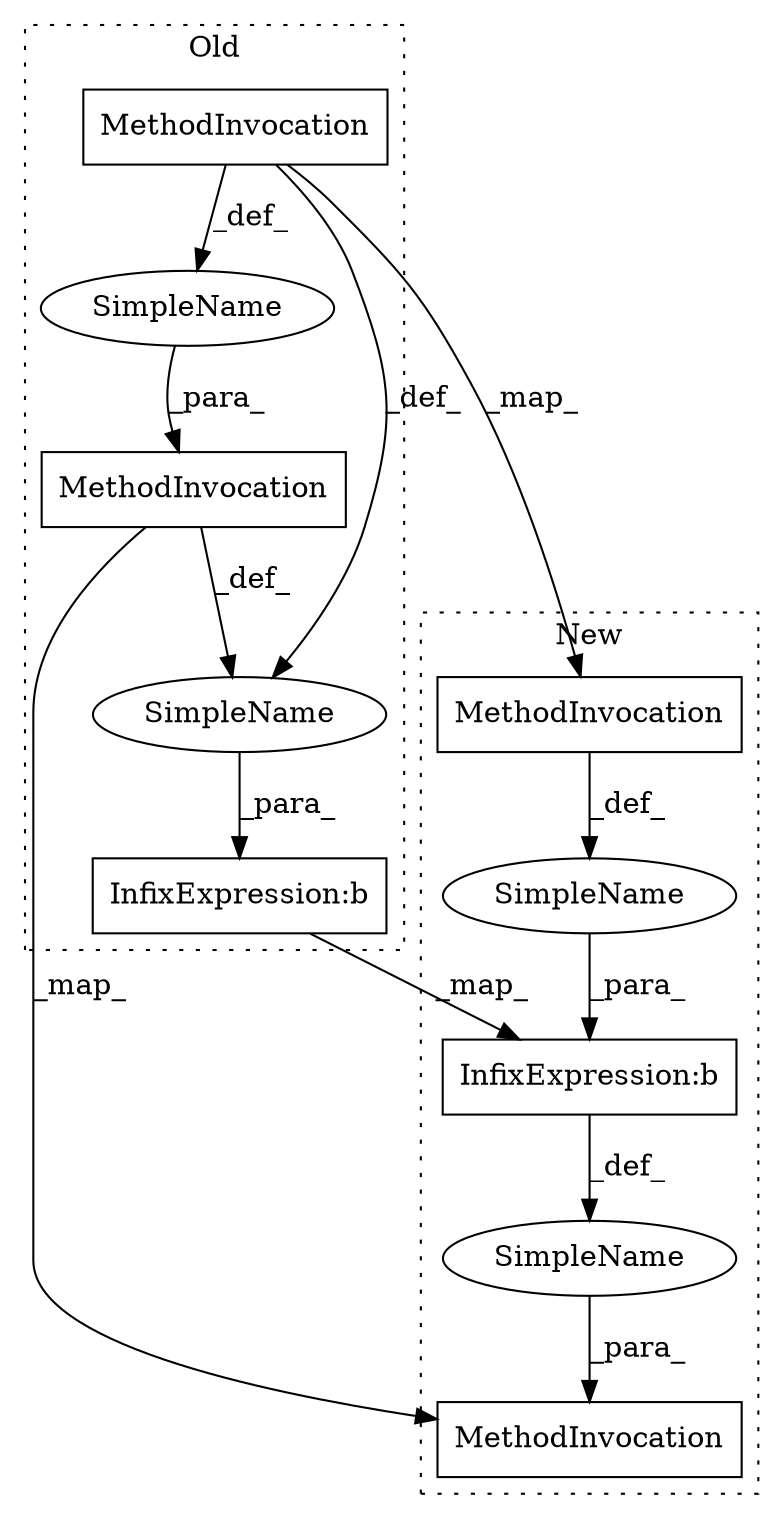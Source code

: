 digraph G {
subgraph cluster0 {
1 [label="MethodInvocation" a="32" s="8479,8513" l="4,1" shape="box"];
3 [label="MethodInvocation" a="32" s="8469,8514" l="5,1" shape="box"];
6 [label="SimpleName" a="42" s="" l="" shape="ellipse"];
8 [label="SimpleName" a="42" s="" l="" shape="ellipse"];
10 [label="InfixExpression:b" a="27" s="8520" l="3" shape="box"];
label = "Old";
style="dotted";
}
subgraph cluster1 {
2 [label="MethodInvocation" a="32" s="8466,8500" l="4,1" shape="box"];
4 [label="MethodInvocation" a="32" s="8455,8510" l="5,1" shape="box"];
5 [label="SimpleName" a="42" s="" l="" shape="ellipse"];
7 [label="SimpleName" a="42" s="" l="" shape="ellipse"];
9 [label="InfixExpression:b" a="27" s="8506" l="3" shape="box"];
label = "New";
style="dotted";
}
1 -> 2 [label="_map_"];
1 -> 6 [label="_def_"];
1 -> 8 [label="_def_"];
2 -> 7 [label="_def_"];
3 -> 4 [label="_map_"];
3 -> 8 [label="_def_"];
5 -> 4 [label="_para_"];
6 -> 3 [label="_para_"];
7 -> 9 [label="_para_"];
8 -> 10 [label="_para_"];
9 -> 5 [label="_def_"];
10 -> 9 [label="_map_"];
}